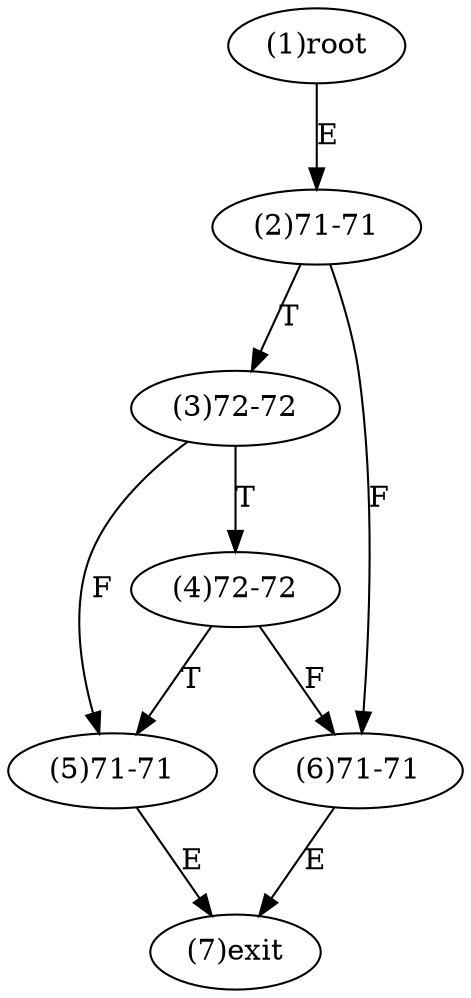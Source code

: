 digraph "" { 
1[ label="(1)root"];
2[ label="(2)71-71"];
3[ label="(3)72-72"];
4[ label="(4)72-72"];
5[ label="(5)71-71"];
6[ label="(6)71-71"];
7[ label="(7)exit"];
1->2[ label="E"];
2->6[ label="F"];
2->3[ label="T"];
3->5[ label="F"];
3->4[ label="T"];
4->6[ label="F"];
4->5[ label="T"];
5->7[ label="E"];
6->7[ label="E"];
}